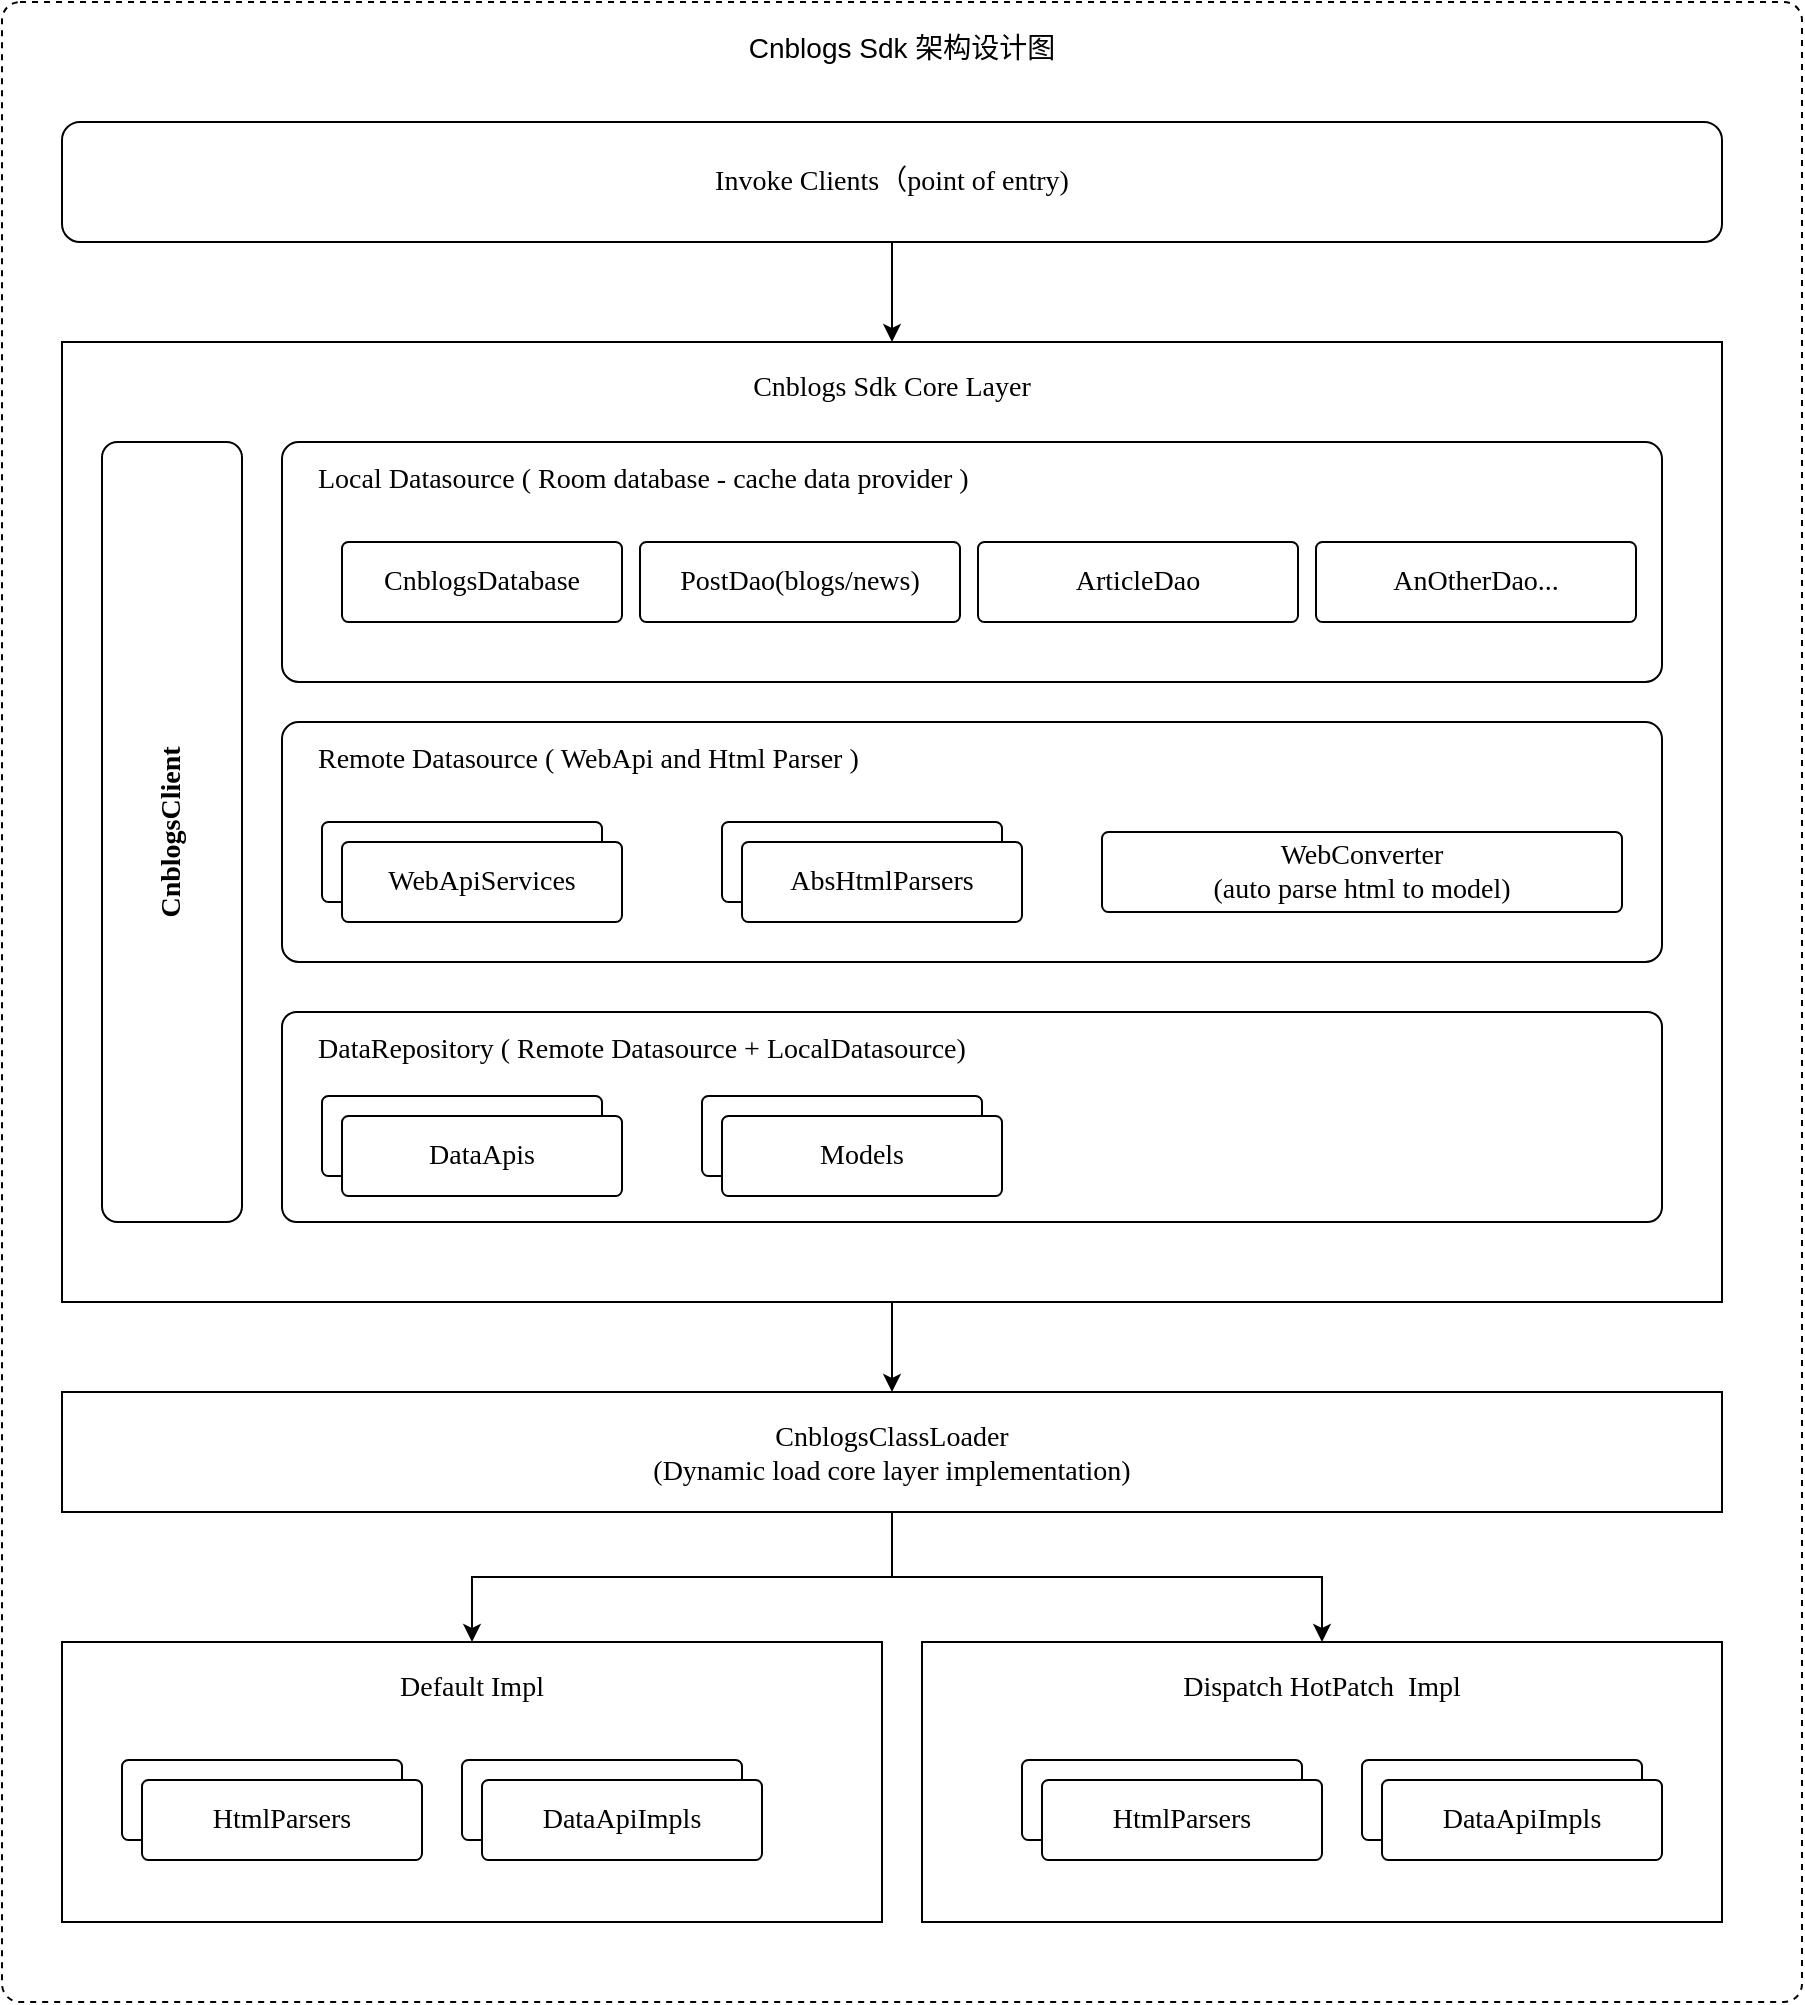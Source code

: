 <mxfile version="18.0.6" type="device"><diagram id="-mUTyE_qW8UNZgkopjUD" name="第 1 页"><mxGraphModel dx="1118" dy="860" grid="1" gridSize="10" guides="1" tooltips="1" connect="1" arrows="1" fold="1" page="1" pageScale="1" pageWidth="1654" pageHeight="1169" math="0" shadow="0"><root><mxCell id="0"/><mxCell id="1" parent="0"/><mxCell id="R63mx0Qm1jFNllRb8g6c-1" value="Cnblogs Sdk 架构设计图" style="rounded=1;whiteSpace=wrap;html=1;glass=0;verticalAlign=top;labelPosition=center;verticalLabelPosition=middle;align=center;fontSize=14;spacing=10;arcSize=1;movable=1;resizable=1;rotatable=1;deletable=1;editable=1;connectable=1;dashed=1;" vertex="1" parent="1"><mxGeometry x="40" y="80" width="900" height="1000" as="geometry"/></mxCell><mxCell id="R63mx0Qm1jFNllRb8g6c-7" style="edgeStyle=orthogonalEdgeStyle;rounded=0;orthogonalLoop=1;jettySize=auto;html=1;fontSize=14;fontFamily=Unbuntu;" edge="1" parent="1" source="R63mx0Qm1jFNllRb8g6c-2" target="R63mx0Qm1jFNllRb8g6c-6"><mxGeometry relative="1" as="geometry"/></mxCell><mxCell id="R63mx0Qm1jFNllRb8g6c-2" value="Invoke Clients（point of entry)" style="rounded=1;whiteSpace=wrap;html=1;glass=0;fontSize=14;fontFamily=Unbuntu;" vertex="1" parent="1"><mxGeometry x="70" y="140" width="830" height="60" as="geometry"/></mxCell><mxCell id="R63mx0Qm1jFNllRb8g6c-32" style="edgeStyle=orthogonalEdgeStyle;rounded=0;orthogonalLoop=1;jettySize=auto;html=1;exitX=0.5;exitY=1;exitDx=0;exitDy=0;entryX=0.5;entryY=0;entryDx=0;entryDy=0;fontFamily=Unbuntu;fontSize=14;" edge="1" parent="1" source="R63mx0Qm1jFNllRb8g6c-6" target="R63mx0Qm1jFNllRb8g6c-30"><mxGeometry relative="1" as="geometry"/></mxCell><mxCell id="R63mx0Qm1jFNllRb8g6c-6" value="Cnblogs Sdk Core Layer" style="rounded=0;whiteSpace=wrap;html=1;glass=0;fontSize=14;verticalAlign=top;spacing=10;fontFamily=Unbuntu;movable=1;resizable=1;rotatable=1;deletable=1;editable=1;connectable=1;" vertex="1" parent="1"><mxGeometry x="70" y="250" width="830" height="480" as="geometry"/></mxCell><mxCell id="R63mx0Qm1jFNllRb8g6c-3" value="CnblogsClient" style="rounded=1;whiteSpace=wrap;html=1;glass=0;fontSize=14;arcSize=11;horizontal=0;fontStyle=1;align=center;verticalAlign=middle;rotation=0;fontFamily=Unbuntu;" vertex="1" parent="1"><mxGeometry x="90" y="300" width="70" height="390" as="geometry"/></mxCell><mxCell id="R63mx0Qm1jFNllRb8g6c-8" value="Local Datasource ( Room database - cache data provider )" style="whiteSpace=wrap;html=1;fontSize=14;rounded=1;glass=0;arcSize=7;verticalAlign=top;spacing=6;align=left;spacingLeft=12;fontFamily=Unbuntu;" vertex="1" parent="1"><mxGeometry x="180" y="300" width="690" height="120" as="geometry"/></mxCell><mxCell id="R63mx0Qm1jFNllRb8g6c-12" value="PostDao(blogs/news)" style="rounded=1;whiteSpace=wrap;html=1;glass=0;fontSize=14;arcSize=8;fontFamily=Unbuntu;" vertex="1" parent="1"><mxGeometry x="359" y="350" width="160" height="40" as="geometry"/></mxCell><mxCell id="R63mx0Qm1jFNllRb8g6c-13" value="AnOtherDao..." style="rounded=1;whiteSpace=wrap;html=1;glass=0;fontSize=14;arcSize=8;fontFamily=Unbuntu;" vertex="1" parent="1"><mxGeometry x="697" y="350" width="160" height="40" as="geometry"/></mxCell><mxCell id="R63mx0Qm1jFNllRb8g6c-14" value="ArticleDao" style="rounded=1;whiteSpace=wrap;html=1;glass=0;fontSize=14;arcSize=8;fontFamily=Unbuntu;" vertex="1" parent="1"><mxGeometry x="528" y="350" width="160" height="40" as="geometry"/></mxCell><mxCell id="R63mx0Qm1jFNllRb8g6c-15" value="Remote Datasource ( WebApi and Html Parser )" style="whiteSpace=wrap;html=1;fontSize=14;rounded=1;glass=0;arcSize=7;verticalAlign=top;spacing=6;align=left;spacingLeft=12;fontFamily=Unbuntu;" vertex="1" parent="1"><mxGeometry x="180" y="440" width="690" height="120" as="geometry"/></mxCell><mxCell id="R63mx0Qm1jFNllRb8g6c-21" value="" style="group" vertex="1" connectable="0" parent="1"><mxGeometry x="200" y="490" width="150" height="50" as="geometry"/></mxCell><mxCell id="R63mx0Qm1jFNllRb8g6c-16" value="WebApiServices" style="rounded=1;whiteSpace=wrap;html=1;glass=0;fontSize=14;arcSize=8;fontFamily=Unbuntu;" vertex="1" parent="R63mx0Qm1jFNllRb8g6c-21"><mxGeometry width="140" height="40" as="geometry"/></mxCell><mxCell id="R63mx0Qm1jFNllRb8g6c-17" value="WebApiServices" style="rounded=1;whiteSpace=wrap;html=1;glass=0;fontSize=14;arcSize=8;fontFamily=Unbuntu;" vertex="1" parent="R63mx0Qm1jFNllRb8g6c-21"><mxGeometry x="10" y="10" width="140" height="40" as="geometry"/></mxCell><mxCell id="R63mx0Qm1jFNllRb8g6c-24" value="" style="group" vertex="1" connectable="0" parent="1"><mxGeometry x="400" y="490" width="150" height="50" as="geometry"/></mxCell><mxCell id="R63mx0Qm1jFNllRb8g6c-25" value="WebApiServices" style="rounded=1;whiteSpace=wrap;html=1;glass=0;fontSize=14;arcSize=8;fontFamily=Unbuntu;" vertex="1" parent="R63mx0Qm1jFNllRb8g6c-24"><mxGeometry width="140" height="40" as="geometry"/></mxCell><mxCell id="R63mx0Qm1jFNllRb8g6c-26" value="AbsHtmlParsers" style="rounded=1;whiteSpace=wrap;html=1;glass=0;fontSize=14;arcSize=8;fontFamily=Unbuntu;" vertex="1" parent="R63mx0Qm1jFNllRb8g6c-24"><mxGeometry x="10" y="10" width="140" height="40" as="geometry"/></mxCell><mxCell id="R63mx0Qm1jFNllRb8g6c-28" value="WebConverter&lt;br&gt;(auto parse html to model)" style="rounded=1;whiteSpace=wrap;html=1;glass=0;fontSize=14;arcSize=8;fontFamily=Unbuntu;" vertex="1" parent="1"><mxGeometry x="590" y="495" width="260" height="40" as="geometry"/></mxCell><mxCell id="R63mx0Qm1jFNllRb8g6c-29" value="DataRepository ( Remote Datasource + LocalDatasource)" style="whiteSpace=wrap;html=1;fontSize=14;rounded=1;glass=0;arcSize=7;verticalAlign=top;spacing=6;align=left;spacingLeft=12;fontFamily=Unbuntu;" vertex="1" parent="1"><mxGeometry x="180" y="585" width="690" height="105" as="geometry"/></mxCell><mxCell id="R63mx0Qm1jFNllRb8g6c-57" style="edgeStyle=orthogonalEdgeStyle;rounded=0;orthogonalLoop=1;jettySize=auto;html=1;fontFamily=Unbuntu;fontSize=14;" edge="1" parent="1" source="R63mx0Qm1jFNllRb8g6c-30" target="R63mx0Qm1jFNllRb8g6c-31"><mxGeometry relative="1" as="geometry"/></mxCell><mxCell id="R63mx0Qm1jFNllRb8g6c-58" style="edgeStyle=orthogonalEdgeStyle;rounded=0;orthogonalLoop=1;jettySize=auto;html=1;exitX=0.5;exitY=1;exitDx=0;exitDy=0;entryX=0.5;entryY=0;entryDx=0;entryDy=0;fontFamily=Unbuntu;fontSize=14;" edge="1" parent="1" source="R63mx0Qm1jFNllRb8g6c-30" target="R63mx0Qm1jFNllRb8g6c-47"><mxGeometry relative="1" as="geometry"/></mxCell><mxCell id="R63mx0Qm1jFNllRb8g6c-30" value="CnblogsClassLoader&lt;br&gt;(Dynamic load core layer implementation)" style="rounded=0;whiteSpace=wrap;html=1;glass=0;fontSize=14;verticalAlign=top;spacing=10;fontFamily=Unbuntu;movable=1;resizable=1;rotatable=1;deletable=1;editable=1;connectable=1;" vertex="1" parent="1"><mxGeometry x="70" y="775" width="830" height="60" as="geometry"/></mxCell><mxCell id="R63mx0Qm1jFNllRb8g6c-31" value="Default Impl" style="rounded=0;whiteSpace=wrap;html=1;glass=0;fontSize=14;verticalAlign=top;spacing=10;fontFamily=Unbuntu;movable=1;resizable=1;rotatable=1;deletable=1;editable=1;connectable=1;" vertex="1" parent="1"><mxGeometry x="70" y="900" width="410" height="140" as="geometry"/></mxCell><mxCell id="R63mx0Qm1jFNllRb8g6c-34" value="CnblogsDatabase" style="rounded=1;whiteSpace=wrap;html=1;glass=0;fontSize=14;arcSize=8;fontFamily=Unbuntu;" vertex="1" parent="1"><mxGeometry x="210" y="350" width="140" height="40" as="geometry"/></mxCell><mxCell id="R63mx0Qm1jFNllRb8g6c-35" value="" style="group" vertex="1" connectable="0" parent="1"><mxGeometry x="270" y="959" width="150" height="50" as="geometry"/></mxCell><mxCell id="R63mx0Qm1jFNllRb8g6c-36" value="WebApiServices" style="rounded=1;whiteSpace=wrap;html=1;glass=0;fontSize=14;arcSize=8;fontFamily=Unbuntu;" vertex="1" parent="R63mx0Qm1jFNllRb8g6c-35"><mxGeometry width="140" height="40" as="geometry"/></mxCell><mxCell id="R63mx0Qm1jFNllRb8g6c-37" value="DataApiImpls" style="rounded=1;whiteSpace=wrap;html=1;glass=0;fontSize=14;arcSize=8;fontFamily=Unbuntu;" vertex="1" parent="R63mx0Qm1jFNllRb8g6c-35"><mxGeometry x="10" y="10" width="140" height="40" as="geometry"/></mxCell><mxCell id="R63mx0Qm1jFNllRb8g6c-38" value="" style="group" vertex="1" connectable="0" parent="1"><mxGeometry x="200" y="627" width="150" height="50" as="geometry"/></mxCell><mxCell id="R63mx0Qm1jFNllRb8g6c-39" value="WebApiServices" style="rounded=1;whiteSpace=wrap;html=1;glass=0;fontSize=14;arcSize=8;fontFamily=Unbuntu;" vertex="1" parent="R63mx0Qm1jFNllRb8g6c-38"><mxGeometry width="140" height="40" as="geometry"/></mxCell><mxCell id="R63mx0Qm1jFNllRb8g6c-40" value="DataApis" style="rounded=1;whiteSpace=wrap;html=1;glass=0;fontSize=14;arcSize=8;fontFamily=Unbuntu;" vertex="1" parent="R63mx0Qm1jFNllRb8g6c-38"><mxGeometry x="10" y="10" width="140" height="40" as="geometry"/></mxCell><mxCell id="R63mx0Qm1jFNllRb8g6c-41" value="" style="group" vertex="1" connectable="0" parent="1"><mxGeometry x="390" y="627" width="150" height="50" as="geometry"/></mxCell><mxCell id="R63mx0Qm1jFNllRb8g6c-42" value="WebApiServices" style="rounded=1;whiteSpace=wrap;html=1;glass=0;fontSize=14;arcSize=8;fontFamily=Unbuntu;" vertex="1" parent="R63mx0Qm1jFNllRb8g6c-41"><mxGeometry width="140" height="40" as="geometry"/></mxCell><mxCell id="R63mx0Qm1jFNllRb8g6c-43" value="Models" style="rounded=1;whiteSpace=wrap;html=1;glass=0;fontSize=14;arcSize=8;fontFamily=Unbuntu;" vertex="1" parent="R63mx0Qm1jFNllRb8g6c-41"><mxGeometry x="10" y="10" width="140" height="40" as="geometry"/></mxCell><mxCell id="R63mx0Qm1jFNllRb8g6c-44" value="" style="group" vertex="1" connectable="0" parent="1"><mxGeometry x="100" y="959" width="150" height="50" as="geometry"/></mxCell><mxCell id="R63mx0Qm1jFNllRb8g6c-45" value="WebApiServices" style="rounded=1;whiteSpace=wrap;html=1;glass=0;fontSize=14;arcSize=8;fontFamily=Unbuntu;" vertex="1" parent="R63mx0Qm1jFNllRb8g6c-44"><mxGeometry width="140" height="40" as="geometry"/></mxCell><mxCell id="R63mx0Qm1jFNllRb8g6c-46" value="HtmlParsers" style="rounded=1;whiteSpace=wrap;html=1;glass=0;fontSize=14;arcSize=8;fontFamily=Unbuntu;" vertex="1" parent="R63mx0Qm1jFNllRb8g6c-44"><mxGeometry x="10" y="10" width="140" height="40" as="geometry"/></mxCell><mxCell id="R63mx0Qm1jFNllRb8g6c-47" value="Dispatch HotPatch&amp;nbsp; Impl" style="rounded=0;whiteSpace=wrap;html=1;glass=0;fontSize=14;verticalAlign=top;spacing=10;fontFamily=Unbuntu;movable=1;resizable=1;rotatable=1;deletable=1;editable=1;connectable=1;" vertex="1" parent="1"><mxGeometry x="500" y="900" width="400" height="140" as="geometry"/></mxCell><mxCell id="R63mx0Qm1jFNllRb8g6c-48" value="" style="group" vertex="1" connectable="0" parent="1"><mxGeometry x="720" y="959" width="150" height="50" as="geometry"/></mxCell><mxCell id="R63mx0Qm1jFNllRb8g6c-49" value="WebApiServices" style="rounded=1;whiteSpace=wrap;html=1;glass=0;fontSize=14;arcSize=8;fontFamily=Unbuntu;" vertex="1" parent="R63mx0Qm1jFNllRb8g6c-48"><mxGeometry width="140" height="40" as="geometry"/></mxCell><mxCell id="R63mx0Qm1jFNllRb8g6c-50" value="DataApiImpls" style="rounded=1;whiteSpace=wrap;html=1;glass=0;fontSize=14;arcSize=8;fontFamily=Unbuntu;" vertex="1" parent="R63mx0Qm1jFNllRb8g6c-48"><mxGeometry x="10" y="10" width="140" height="40" as="geometry"/></mxCell><mxCell id="R63mx0Qm1jFNllRb8g6c-51" value="" style="group" vertex="1" connectable="0" parent="1"><mxGeometry x="550" y="959" width="150" height="50" as="geometry"/></mxCell><mxCell id="R63mx0Qm1jFNllRb8g6c-52" value="WebApiServices" style="rounded=1;whiteSpace=wrap;html=1;glass=0;fontSize=14;arcSize=8;fontFamily=Unbuntu;" vertex="1" parent="R63mx0Qm1jFNllRb8g6c-51"><mxGeometry width="140" height="40" as="geometry"/></mxCell><mxCell id="R63mx0Qm1jFNllRb8g6c-53" value="HtmlParsers" style="rounded=1;whiteSpace=wrap;html=1;glass=0;fontSize=14;arcSize=8;fontFamily=Unbuntu;" vertex="1" parent="R63mx0Qm1jFNllRb8g6c-51"><mxGeometry x="10" y="10" width="140" height="40" as="geometry"/></mxCell></root></mxGraphModel></diagram></mxfile>